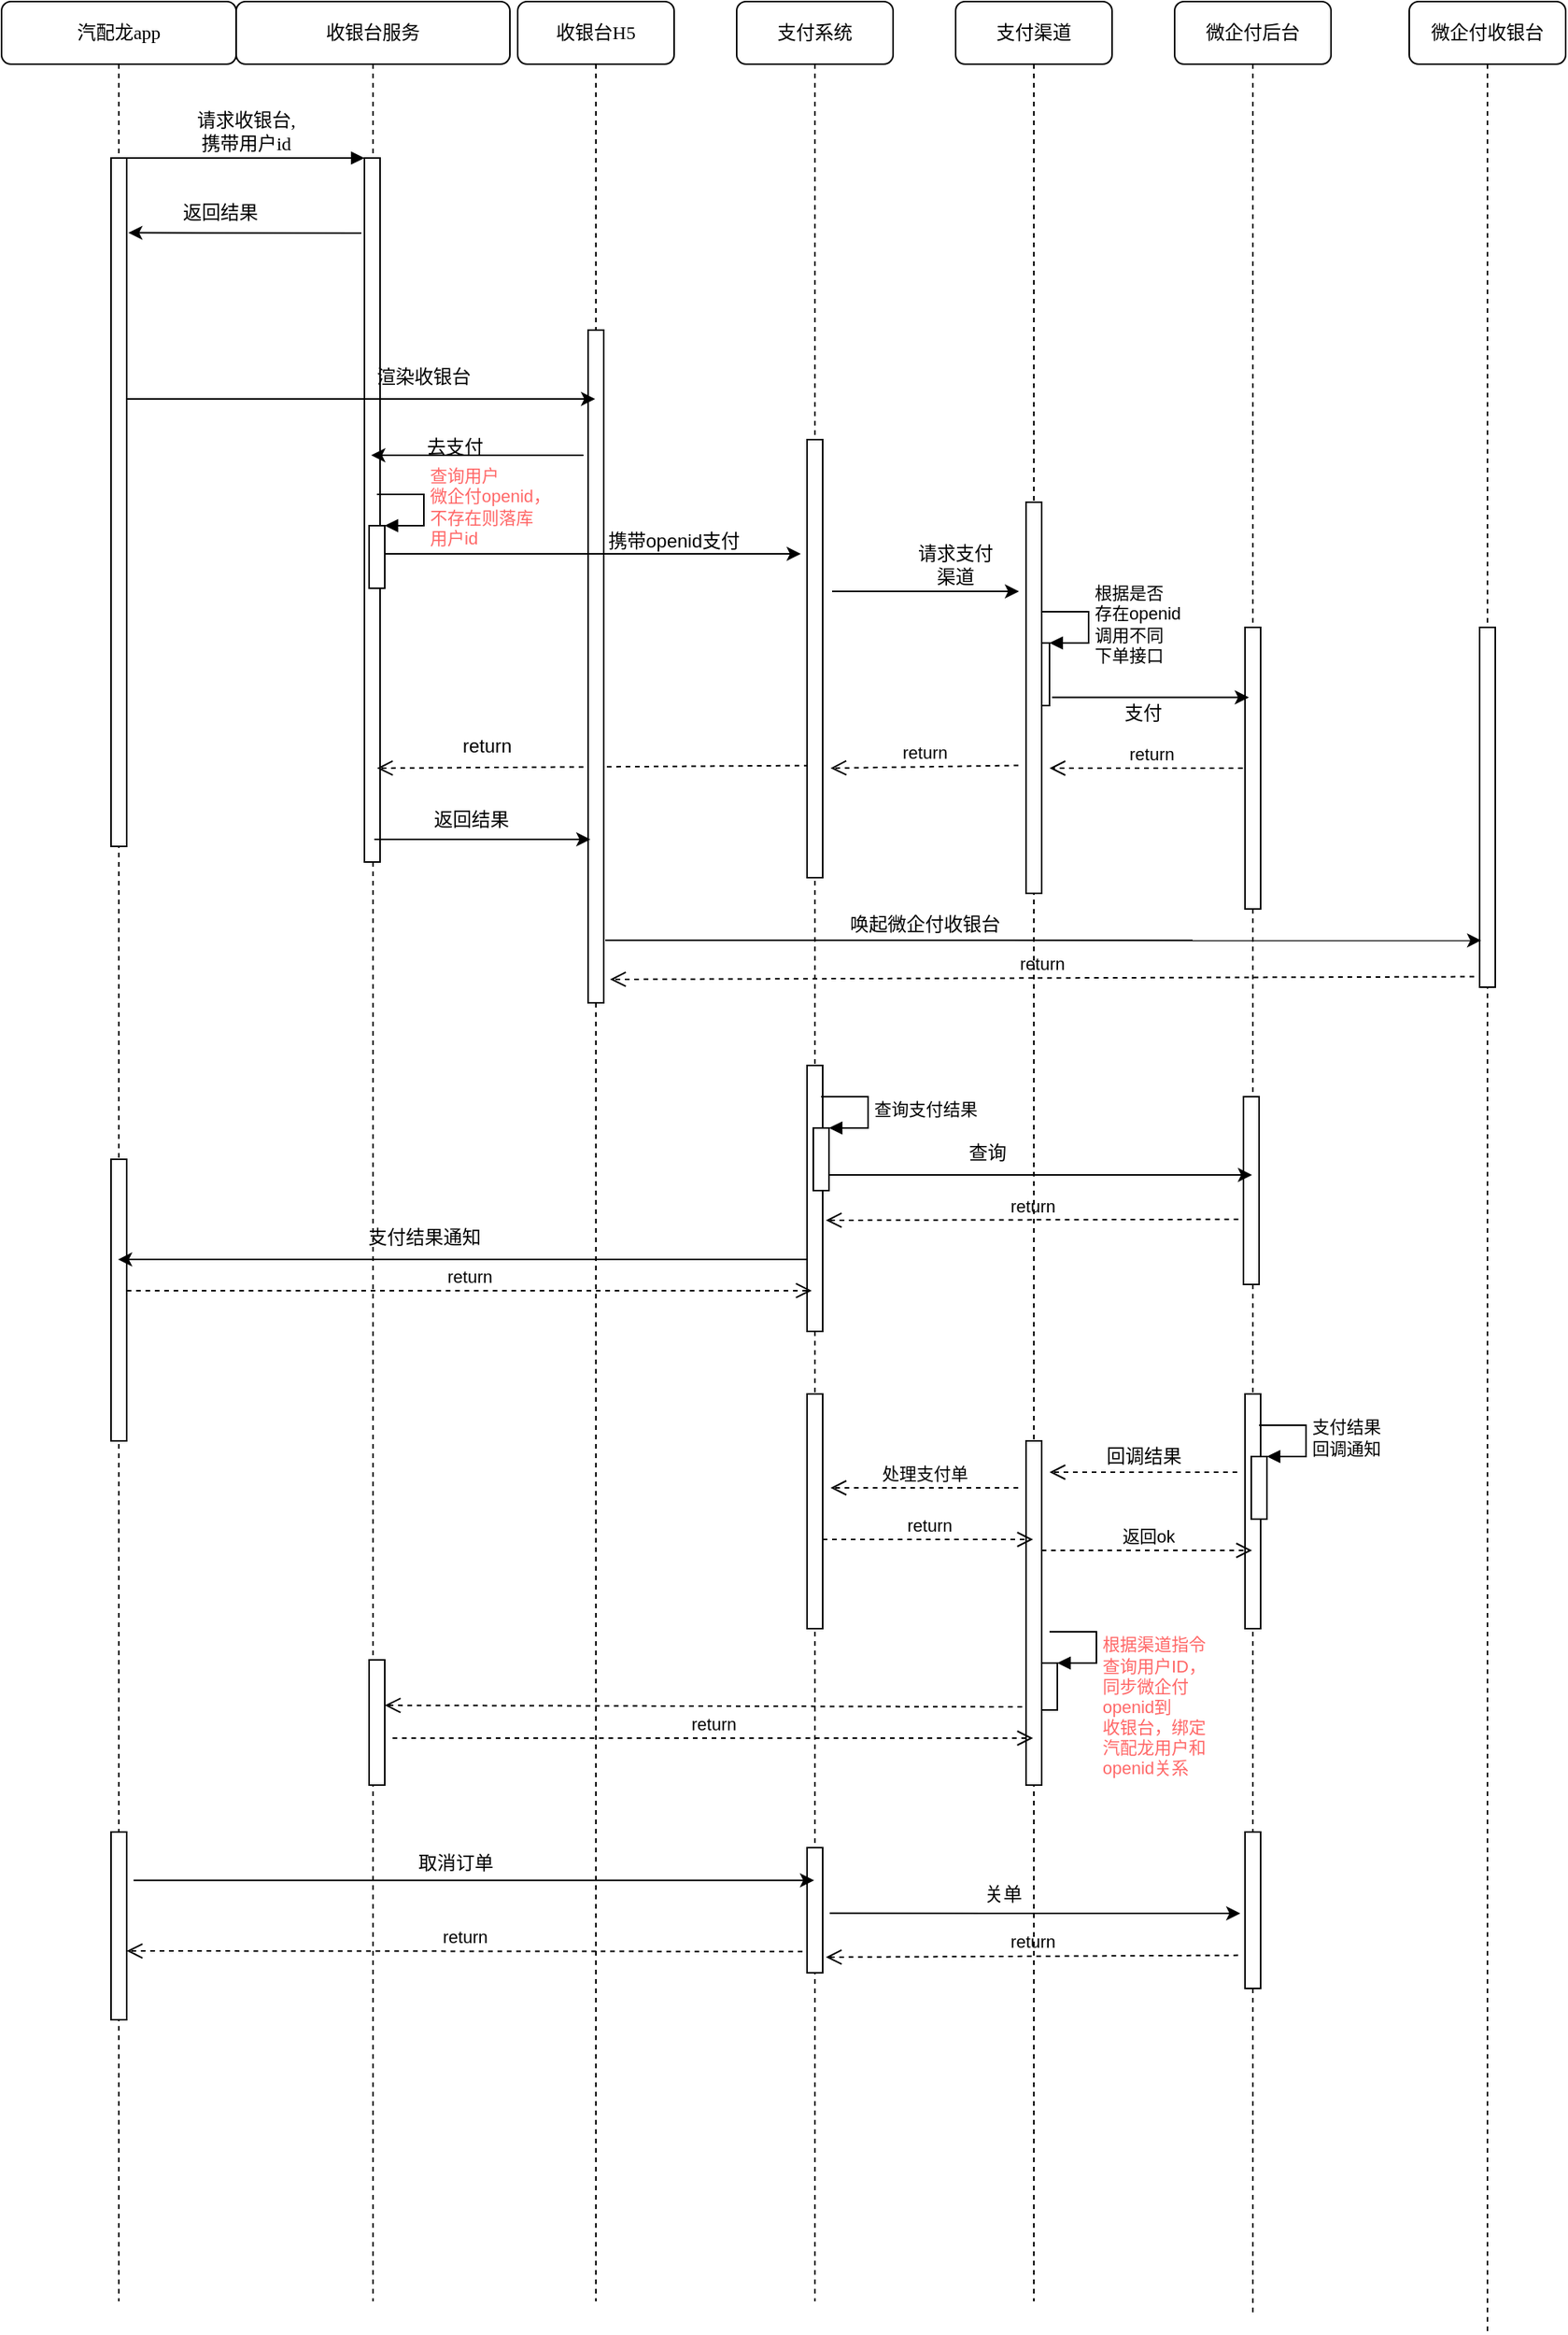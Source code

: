 <mxfile version="17.4.6" type="github">
  <diagram name="Page-1" id="13e1069c-82ec-6db2-03f1-153e76fe0fe0">
    <mxGraphModel dx="1257" dy="652" grid="1" gridSize="10" guides="1" tooltips="1" connect="1" arrows="1" fold="1" page="1" pageScale="1" pageWidth="1100" pageHeight="850" background="none" math="0" shadow="0">
      <root>
        <mxCell id="0" />
        <mxCell id="1" parent="0" />
        <mxCell id="7baba1c4bc27f4b0-2" value="收银台服务" style="shape=umlLifeline;perimeter=lifelinePerimeter;whiteSpace=wrap;html=1;container=1;collapsible=0;recursiveResize=0;outlineConnect=0;rounded=1;shadow=0;comic=0;labelBackgroundColor=none;strokeWidth=1;fontFamily=Verdana;fontSize=12;align=center;" parent="1" vertex="1">
          <mxGeometry x="220" y="80" width="175" height="1470" as="geometry" />
        </mxCell>
        <mxCell id="7baba1c4bc27f4b0-10" value="" style="html=1;points=[];perimeter=orthogonalPerimeter;rounded=0;shadow=0;comic=0;labelBackgroundColor=none;strokeWidth=1;fontFamily=Verdana;fontSize=12;align=center;" parent="7baba1c4bc27f4b0-2" vertex="1">
          <mxGeometry x="82" y="100" width="10" height="450" as="geometry" />
        </mxCell>
        <mxCell id="xyKEQfK3_lfIhWD5vXNs-5" value="渲染收银台" style="text;html=1;strokeColor=none;fillColor=none;align=center;verticalAlign=middle;whiteSpace=wrap;rounded=0;" parent="7baba1c4bc27f4b0-2" vertex="1">
          <mxGeometry x="70" y="225" width="100" height="30" as="geometry" />
        </mxCell>
        <mxCell id="xyKEQfK3_lfIhWD5vXNs-7" value="去支付" style="text;html=1;strokeColor=none;fillColor=none;align=center;verticalAlign=middle;whiteSpace=wrap;rounded=0;" parent="7baba1c4bc27f4b0-2" vertex="1">
          <mxGeometry x="110" y="270" width="60" height="30" as="geometry" />
        </mxCell>
        <mxCell id="xyKEQfK3_lfIhWD5vXNs-12" value="" style="html=1;points=[];perimeter=orthogonalPerimeter;" parent="7baba1c4bc27f4b0-2" vertex="1">
          <mxGeometry x="85" y="335" width="10" height="40" as="geometry" />
        </mxCell>
        <mxCell id="xyKEQfK3_lfIhWD5vXNs-13" value="&lt;font color=&quot;#ff6666&quot;&gt;查询用户&lt;br&gt;微企付openid，&lt;br&gt;不存在则落库&lt;br&gt;用户id&lt;/font&gt;" style="edgeStyle=orthogonalEdgeStyle;html=1;align=left;spacingLeft=2;endArrow=block;rounded=0;entryX=1;entryY=0;" parent="7baba1c4bc27f4b0-2" target="xyKEQfK3_lfIhWD5vXNs-12" edge="1">
          <mxGeometry relative="1" as="geometry">
            <mxPoint x="90" y="315" as="sourcePoint" />
            <Array as="points">
              <mxPoint x="120" y="315" />
            </Array>
          </mxGeometry>
        </mxCell>
        <mxCell id="xyKEQfK3_lfIhWD5vXNs-24" value="" style="html=1;verticalAlign=bottom;endArrow=open;dashed=1;endSize=8;rounded=0;exitX=0.1;exitY=0.744;exitDx=0;exitDy=0;exitPerimeter=0;" parent="7baba1c4bc27f4b0-2" source="7baba1c4bc27f4b0-16" edge="1">
          <mxGeometry relative="1" as="geometry">
            <mxPoint x="170" y="490" as="sourcePoint" />
            <mxPoint x="90" y="490" as="targetPoint" />
          </mxGeometry>
        </mxCell>
        <mxCell id="IwaLHwL77LZaqG5Fma9a-1" value="" style="html=1;points=[];perimeter=orthogonalPerimeter;fontColor=#FF6666;" vertex="1" parent="7baba1c4bc27f4b0-2">
          <mxGeometry x="85" y="1060" width="10" height="80" as="geometry" />
        </mxCell>
        <mxCell id="7baba1c4bc27f4b0-3" value="收银台H5" style="shape=umlLifeline;perimeter=lifelinePerimeter;whiteSpace=wrap;html=1;container=1;collapsible=0;recursiveResize=0;outlineConnect=0;rounded=1;shadow=0;comic=0;labelBackgroundColor=none;strokeWidth=1;fontFamily=Verdana;fontSize=12;align=center;" parent="1" vertex="1">
          <mxGeometry x="400" y="80" width="100" height="1470" as="geometry" />
        </mxCell>
        <mxCell id="7baba1c4bc27f4b0-13" value="" style="html=1;points=[];perimeter=orthogonalPerimeter;rounded=0;shadow=0;comic=0;labelBackgroundColor=none;strokeWidth=1;fontFamily=Verdana;fontSize=12;align=center;" parent="7baba1c4bc27f4b0-3" vertex="1">
          <mxGeometry x="45" y="210" width="10" height="430" as="geometry" />
        </mxCell>
        <mxCell id="xyKEQfK3_lfIhWD5vXNs-34" value="&lt;font color=&quot;#000000&quot;&gt;return&lt;/font&gt;" style="html=1;verticalAlign=bottom;endArrow=open;dashed=1;endSize=8;rounded=0;fontColor=#FF6666;exitX=-0.247;exitY=0.949;exitDx=0;exitDy=0;exitPerimeter=0;" parent="7baba1c4bc27f4b0-3" edge="1">
          <mxGeometry relative="1" as="geometry">
            <mxPoint x="611.53" y="623.27" as="sourcePoint" />
            <mxPoint x="59" y="625" as="targetPoint" />
          </mxGeometry>
        </mxCell>
        <mxCell id="xyKEQfK3_lfIhWD5vXNs-63" value="" style="html=1;verticalAlign=bottom;endArrow=open;dashed=1;endSize=8;rounded=0;fontColor=#FF6666;entryX=1;entryY=0.363;entryDx=0;entryDy=0;entryPerimeter=0;" parent="7baba1c4bc27f4b0-3" edge="1" target="IwaLHwL77LZaqG5Fma9a-1">
          <mxGeometry relative="1" as="geometry">
            <mxPoint x="322.5" y="1090.0" as="sourcePoint" />
            <mxPoint x="53" y="1090" as="targetPoint" />
          </mxGeometry>
        </mxCell>
        <mxCell id="7baba1c4bc27f4b0-4" value="支付系统" style="shape=umlLifeline;perimeter=lifelinePerimeter;whiteSpace=wrap;html=1;container=1;collapsible=0;recursiveResize=0;outlineConnect=0;rounded=1;shadow=0;comic=0;labelBackgroundColor=none;strokeWidth=1;fontFamily=Verdana;fontSize=12;align=center;" parent="1" vertex="1">
          <mxGeometry x="540" y="80" width="100" height="1470" as="geometry" />
        </mxCell>
        <mxCell id="xyKEQfK3_lfIhWD5vXNs-14" value="" style="endArrow=classic;html=1;rounded=0;" parent="7baba1c4bc27f4b0-4" edge="1">
          <mxGeometry width="50" height="50" relative="1" as="geometry">
            <mxPoint x="61" y="377" as="sourcePoint" />
            <mxPoint x="180.5" y="377" as="targetPoint" />
          </mxGeometry>
        </mxCell>
        <mxCell id="xyKEQfK3_lfIhWD5vXNs-23" value="return" style="html=1;verticalAlign=bottom;endArrow=open;dashed=1;endSize=8;rounded=0;exitX=-0.488;exitY=0.673;exitDx=0;exitDy=0;exitPerimeter=0;" parent="7baba1c4bc27f4b0-4" source="7baba1c4bc27f4b0-19" edge="1">
          <mxGeometry relative="1" as="geometry">
            <mxPoint x="140" y="490" as="sourcePoint" />
            <mxPoint x="60" y="490" as="targetPoint" />
          </mxGeometry>
        </mxCell>
        <mxCell id="xyKEQfK3_lfIhWD5vXNs-37" value="" style="html=1;points=[];perimeter=orthogonalPerimeter;fontColor=#000000;" parent="7baba1c4bc27f4b0-4" vertex="1">
          <mxGeometry x="45" y="680" width="10" height="170" as="geometry" />
        </mxCell>
        <mxCell id="xyKEQfK3_lfIhWD5vXNs-38" value="" style="html=1;points=[];perimeter=orthogonalPerimeter;fontColor=#000000;" parent="7baba1c4bc27f4b0-4" vertex="1">
          <mxGeometry x="49" y="720" width="10" height="40" as="geometry" />
        </mxCell>
        <mxCell id="xyKEQfK3_lfIhWD5vXNs-39" value="查询支付结果" style="edgeStyle=orthogonalEdgeStyle;html=1;align=left;spacingLeft=2;endArrow=block;rounded=0;entryX=1;entryY=0;fontColor=#000000;" parent="7baba1c4bc27f4b0-4" target="xyKEQfK3_lfIhWD5vXNs-38" edge="1">
          <mxGeometry relative="1" as="geometry">
            <mxPoint x="54" y="700" as="sourcePoint" />
            <Array as="points">
              <mxPoint x="84" y="700" />
            </Array>
          </mxGeometry>
        </mxCell>
        <mxCell id="xyKEQfK3_lfIhWD5vXNs-43" value="return" style="html=1;verticalAlign=bottom;endArrow=open;dashed=1;endSize=8;rounded=0;fontColor=#000000;exitX=-0.324;exitY=0.653;exitDx=0;exitDy=0;exitPerimeter=0;" parent="7baba1c4bc27f4b0-4" source="xyKEQfK3_lfIhWD5vXNs-40" edge="1">
          <mxGeometry relative="1" as="geometry">
            <mxPoint x="137" y="779" as="sourcePoint" />
            <mxPoint x="57" y="779" as="targetPoint" />
          </mxGeometry>
        </mxCell>
        <mxCell id="xyKEQfK3_lfIhWD5vXNs-53" value="" style="html=1;points=[];perimeter=orthogonalPerimeter;fontColor=#000000;" parent="7baba1c4bc27f4b0-4" vertex="1">
          <mxGeometry x="45" y="890" width="10" height="150" as="geometry" />
        </mxCell>
        <mxCell id="xyKEQfK3_lfIhWD5vXNs-54" value="" style="html=1;verticalAlign=bottom;endArrow=open;dashed=1;endSize=8;rounded=0;fontColor=#000000;" parent="7baba1c4bc27f4b0-4" edge="1">
          <mxGeometry relative="1" as="geometry">
            <mxPoint x="320" y="940" as="sourcePoint" />
            <mxPoint x="200" y="940" as="targetPoint" />
          </mxGeometry>
        </mxCell>
        <mxCell id="xyKEQfK3_lfIhWD5vXNs-57" value="处理支付单" style="html=1;verticalAlign=bottom;endArrow=open;dashed=1;endSize=8;rounded=0;fontColor=#000000;" parent="7baba1c4bc27f4b0-4" edge="1">
          <mxGeometry relative="1" as="geometry">
            <mxPoint x="180" y="950" as="sourcePoint" />
            <mxPoint x="60" y="950" as="targetPoint" />
          </mxGeometry>
        </mxCell>
        <mxCell id="xyKEQfK3_lfIhWD5vXNs-68" value="" style="html=1;points=[];perimeter=orthogonalPerimeter;fontColor=#000000;" parent="7baba1c4bc27f4b0-4" vertex="1">
          <mxGeometry x="45" y="1180" width="10" height="80" as="geometry" />
        </mxCell>
        <mxCell id="xyKEQfK3_lfIhWD5vXNs-73" value="return" style="html=1;verticalAlign=bottom;endArrow=open;dashed=1;endSize=8;rounded=0;fontColor=#000000;exitX=-0.138;exitY=0.688;exitDx=0;exitDy=0;exitPerimeter=0;" parent="7baba1c4bc27f4b0-4" edge="1">
          <mxGeometry relative="1" as="geometry">
            <mxPoint x="320.62" y="1248.8" as="sourcePoint" />
            <mxPoint x="57" y="1250" as="targetPoint" />
          </mxGeometry>
        </mxCell>
        <mxCell id="7baba1c4bc27f4b0-5" value="支付渠道" style="shape=umlLifeline;perimeter=lifelinePerimeter;whiteSpace=wrap;html=1;container=1;collapsible=0;recursiveResize=0;outlineConnect=0;rounded=1;shadow=0;comic=0;labelBackgroundColor=none;strokeWidth=1;fontFamily=Verdana;fontSize=12;align=center;" parent="1" vertex="1">
          <mxGeometry x="680" y="80" width="100" height="1470" as="geometry" />
        </mxCell>
        <mxCell id="xyKEQfK3_lfIhWD5vXNs-15" value="" style="html=1;points=[];perimeter=orthogonalPerimeter;" parent="7baba1c4bc27f4b0-5" vertex="1">
          <mxGeometry x="50" y="410" width="10" height="40" as="geometry" />
        </mxCell>
        <mxCell id="xyKEQfK3_lfIhWD5vXNs-16" value="根据是否&lt;br&gt;存在openid&lt;br&gt;调用不同&lt;br&gt;下单接口&lt;br&gt;" style="edgeStyle=orthogonalEdgeStyle;html=1;align=left;spacingLeft=2;endArrow=block;rounded=0;entryX=1;entryY=0;" parent="7baba1c4bc27f4b0-5" target="xyKEQfK3_lfIhWD5vXNs-15" edge="1">
          <mxGeometry relative="1" as="geometry">
            <mxPoint x="55" y="390" as="sourcePoint" />
            <Array as="points">
              <mxPoint x="85" y="390" />
            </Array>
          </mxGeometry>
        </mxCell>
        <mxCell id="xyKEQfK3_lfIhWD5vXNs-22" value="return" style="html=1;verticalAlign=bottom;endArrow=open;dashed=1;endSize=8;rounded=0;" parent="7baba1c4bc27f4b0-5" source="7baba1c4bc27f4b0-6" edge="1">
          <mxGeometry relative="1" as="geometry">
            <mxPoint x="140" y="490" as="sourcePoint" />
            <mxPoint x="60" y="490" as="targetPoint" />
          </mxGeometry>
        </mxCell>
        <mxCell id="xyKEQfK3_lfIhWD5vXNs-55" value="" style="html=1;points=[];perimeter=orthogonalPerimeter;fontColor=#000000;" parent="7baba1c4bc27f4b0-5" vertex="1">
          <mxGeometry x="45" y="920" width="10" height="220" as="geometry" />
        </mxCell>
        <mxCell id="xyKEQfK3_lfIhWD5vXNs-60" value="" style="html=1;points=[];perimeter=orthogonalPerimeter;fontColor=#000000;" parent="7baba1c4bc27f4b0-5" vertex="1">
          <mxGeometry x="55" y="1062" width="10" height="30" as="geometry" />
        </mxCell>
        <mxCell id="xyKEQfK3_lfIhWD5vXNs-61" value="&lt;font color=&quot;#ff6666&quot;&gt;根据渠道指令&lt;br&gt;查询用户ID，&lt;br&gt;同步微企付&lt;br&gt;openid到&lt;br&gt;收银台，绑定&lt;br&gt;汽配龙用户和&lt;br&gt;openid关系&lt;/font&gt;" style="edgeStyle=orthogonalEdgeStyle;html=1;align=left;spacingLeft=2;endArrow=block;rounded=0;entryX=1;entryY=0;fontColor=#000000;" parent="7baba1c4bc27f4b0-5" edge="1">
          <mxGeometry x="0.333" y="28" relative="1" as="geometry">
            <mxPoint x="60" y="1042" as="sourcePoint" />
            <Array as="points">
              <mxPoint x="90" y="1042" />
            </Array>
            <mxPoint x="65" y="1062" as="targetPoint" />
            <mxPoint as="offset" />
          </mxGeometry>
        </mxCell>
        <mxCell id="7baba1c4bc27f4b0-6" value="微企付后台" style="shape=umlLifeline;perimeter=lifelinePerimeter;whiteSpace=wrap;html=1;container=1;collapsible=0;recursiveResize=0;outlineConnect=0;rounded=1;shadow=0;comic=0;labelBackgroundColor=none;strokeWidth=1;fontFamily=Verdana;fontSize=12;align=center;" parent="1" vertex="1">
          <mxGeometry x="820" y="80" width="100" height="1480" as="geometry" />
        </mxCell>
        <mxCell id="xyKEQfK3_lfIhWD5vXNs-17" value="" style="html=1;points=[];perimeter=orthogonalPerimeter;" parent="7baba1c4bc27f4b0-6" vertex="1">
          <mxGeometry x="45" y="400" width="10" height="180" as="geometry" />
        </mxCell>
        <mxCell id="xyKEQfK3_lfIhWD5vXNs-40" value="" style="html=1;points=[];perimeter=orthogonalPerimeter;fontColor=#000000;" parent="7baba1c4bc27f4b0-6" vertex="1">
          <mxGeometry x="44" y="700" width="10" height="120" as="geometry" />
        </mxCell>
        <mxCell id="xyKEQfK3_lfIhWD5vXNs-48" value="" style="html=1;points=[];perimeter=orthogonalPerimeter;fontColor=#000000;" parent="7baba1c4bc27f4b0-6" vertex="1">
          <mxGeometry x="45" y="890" width="10" height="150" as="geometry" />
        </mxCell>
        <mxCell id="xyKEQfK3_lfIhWD5vXNs-51" value="" style="html=1;points=[];perimeter=orthogonalPerimeter;fontColor=#000000;" parent="7baba1c4bc27f4b0-6" vertex="1">
          <mxGeometry x="49" y="930" width="10" height="40" as="geometry" />
        </mxCell>
        <mxCell id="xyKEQfK3_lfIhWD5vXNs-52" value="支付结果&lt;br&gt;回调通知" style="edgeStyle=orthogonalEdgeStyle;html=1;align=left;spacingLeft=2;endArrow=block;rounded=0;entryX=1;entryY=0;fontColor=#000000;" parent="7baba1c4bc27f4b0-6" target="xyKEQfK3_lfIhWD5vXNs-51" edge="1">
          <mxGeometry relative="1" as="geometry">
            <mxPoint x="54" y="910" as="sourcePoint" />
            <Array as="points">
              <mxPoint x="84" y="910" />
            </Array>
          </mxGeometry>
        </mxCell>
        <mxCell id="xyKEQfK3_lfIhWD5vXNs-65" value="" style="html=1;points=[];perimeter=orthogonalPerimeter;fontColor=#000000;" parent="7baba1c4bc27f4b0-6" vertex="1">
          <mxGeometry x="45" y="1170" width="10" height="100" as="geometry" />
        </mxCell>
        <mxCell id="7baba1c4bc27f4b0-8" value="汽配龙app" style="shape=umlLifeline;perimeter=lifelinePerimeter;whiteSpace=wrap;html=1;container=1;collapsible=0;recursiveResize=0;outlineConnect=0;rounded=1;shadow=0;comic=0;labelBackgroundColor=none;strokeWidth=1;fontFamily=Verdana;fontSize=12;align=center;" parent="1" vertex="1">
          <mxGeometry x="70" y="80" width="150" height="1470" as="geometry" />
        </mxCell>
        <mxCell id="7baba1c4bc27f4b0-9" value="" style="html=1;points=[];perimeter=orthogonalPerimeter;rounded=0;shadow=0;comic=0;labelBackgroundColor=none;strokeWidth=1;fontFamily=Verdana;fontSize=12;align=center;" parent="7baba1c4bc27f4b0-8" vertex="1">
          <mxGeometry x="70" y="100" width="10" height="440" as="geometry" />
        </mxCell>
        <mxCell id="xyKEQfK3_lfIhWD5vXNs-3" value="返回结果" style="text;html=1;strokeColor=none;fillColor=none;align=center;verticalAlign=middle;whiteSpace=wrap;rounded=0;" parent="7baba1c4bc27f4b0-8" vertex="1">
          <mxGeometry x="110" y="120" width="60" height="30" as="geometry" />
        </mxCell>
        <mxCell id="xyKEQfK3_lfIhWD5vXNs-44" value="" style="html=1;points=[];perimeter=orthogonalPerimeter;fontColor=#000000;" parent="7baba1c4bc27f4b0-8" vertex="1">
          <mxGeometry x="70" y="740" width="10" height="180" as="geometry" />
        </mxCell>
        <mxCell id="xyKEQfK3_lfIhWD5vXNs-67" value="" style="html=1;points=[];perimeter=orthogonalPerimeter;fontColor=#000000;" parent="7baba1c4bc27f4b0-8" vertex="1">
          <mxGeometry x="70" y="1170" width="10" height="120" as="geometry" />
        </mxCell>
        <mxCell id="xyKEQfK3_lfIhWD5vXNs-74" value="return" style="html=1;verticalAlign=bottom;endArrow=open;dashed=1;endSize=8;rounded=0;fontColor=#000000;exitX=-0.292;exitY=0.755;exitDx=0;exitDy=0;exitPerimeter=0;" parent="7baba1c4bc27f4b0-8" edge="1">
          <mxGeometry relative="1" as="geometry">
            <mxPoint x="512.08" y="1246.4" as="sourcePoint" />
            <mxPoint x="80" y="1246" as="targetPoint" />
          </mxGeometry>
        </mxCell>
        <mxCell id="7baba1c4bc27f4b0-16" value="" style="html=1;points=[];perimeter=orthogonalPerimeter;rounded=0;shadow=0;comic=0;labelBackgroundColor=none;strokeWidth=1;fontFamily=Verdana;fontSize=12;align=center;" parent="1" vertex="1">
          <mxGeometry x="585" y="360" width="10" height="280" as="geometry" />
        </mxCell>
        <mxCell id="7baba1c4bc27f4b0-19" value="" style="html=1;points=[];perimeter=orthogonalPerimeter;rounded=0;shadow=0;comic=0;labelBackgroundColor=none;strokeWidth=1;fontFamily=Verdana;fontSize=12;align=center;" parent="1" vertex="1">
          <mxGeometry x="725" y="400" width="10" height="250" as="geometry" />
        </mxCell>
        <mxCell id="7baba1c4bc27f4b0-11" value="请求收银台,&lt;br&gt;携带用户id" style="html=1;verticalAlign=bottom;endArrow=block;entryX=0;entryY=0;labelBackgroundColor=none;fontFamily=Verdana;fontSize=12;edgeStyle=elbowEdgeStyle;elbow=vertical;" parent="1" source="7baba1c4bc27f4b0-9" target="7baba1c4bc27f4b0-10" edge="1">
          <mxGeometry relative="1" as="geometry">
            <mxPoint x="220" y="190" as="sourcePoint" />
          </mxGeometry>
        </mxCell>
        <mxCell id="xyKEQfK3_lfIhWD5vXNs-1" value="" style="endArrow=classic;html=1;rounded=0;entryX=1;entryY=0.07;entryDx=0;entryDy=0;entryPerimeter=0;" parent="1" edge="1">
          <mxGeometry width="50" height="50" relative="1" as="geometry">
            <mxPoint x="300" y="228" as="sourcePoint" />
            <mxPoint x="151" y="227.8" as="targetPoint" />
          </mxGeometry>
        </mxCell>
        <mxCell id="xyKEQfK3_lfIhWD5vXNs-4" value="" style="endArrow=classic;html=1;rounded=0;" parent="1" edge="1">
          <mxGeometry width="50" height="50" relative="1" as="geometry">
            <mxPoint x="150" y="334" as="sourcePoint" />
            <mxPoint x="449.5" y="334" as="targetPoint" />
          </mxGeometry>
        </mxCell>
        <mxCell id="xyKEQfK3_lfIhWD5vXNs-6" value="" style="endArrow=classic;html=1;rounded=0;" parent="1" edge="1">
          <mxGeometry width="50" height="50" relative="1" as="geometry">
            <mxPoint x="442" y="370" as="sourcePoint" />
            <mxPoint x="306.324" y="370" as="targetPoint" />
          </mxGeometry>
        </mxCell>
        <mxCell id="xyKEQfK3_lfIhWD5vXNs-9" value="" style="endArrow=classic;html=1;rounded=0;" parent="1" edge="1">
          <mxGeometry width="50" height="50" relative="1" as="geometry">
            <mxPoint x="315" y="433" as="sourcePoint" />
            <mxPoint x="581" y="433" as="targetPoint" />
          </mxGeometry>
        </mxCell>
        <mxCell id="xyKEQfK3_lfIhWD5vXNs-11" value="携带openid支付" style="text;html=1;strokeColor=none;fillColor=none;align=center;verticalAlign=middle;whiteSpace=wrap;rounded=0;" parent="1" vertex="1">
          <mxGeometry x="450" y="410" width="100" height="30" as="geometry" />
        </mxCell>
        <mxCell id="xyKEQfK3_lfIhWD5vXNs-18" value="" style="endArrow=classic;html=1;rounded=0;exitX=1.365;exitY=0.694;exitDx=0;exitDy=0;exitPerimeter=0;" parent="1" edge="1">
          <mxGeometry width="50" height="50" relative="1" as="geometry">
            <mxPoint x="741.65" y="524.76" as="sourcePoint" />
            <mxPoint x="867.5" y="524.76" as="targetPoint" />
          </mxGeometry>
        </mxCell>
        <mxCell id="xyKEQfK3_lfIhWD5vXNs-19" value="支付" style="text;html=1;strokeColor=none;fillColor=none;align=center;verticalAlign=middle;whiteSpace=wrap;rounded=0;" parent="1" vertex="1">
          <mxGeometry x="770" y="520" width="60" height="30" as="geometry" />
        </mxCell>
        <mxCell id="xyKEQfK3_lfIhWD5vXNs-21" value="请求支付渠道" style="text;html=1;strokeColor=none;fillColor=none;align=center;verticalAlign=middle;whiteSpace=wrap;rounded=0;" parent="1" vertex="1">
          <mxGeometry x="650" y="425" width="60" height="30" as="geometry" />
        </mxCell>
        <mxCell id="xyKEQfK3_lfIhWD5vXNs-27" value="return" style="text;html=1;align=center;verticalAlign=middle;resizable=0;points=[];autosize=1;strokeColor=none;fillColor=none;" parent="1" vertex="1">
          <mxGeometry x="355" y="546" width="50" height="20" as="geometry" />
        </mxCell>
        <mxCell id="xyKEQfK3_lfIhWD5vXNs-28" value="" style="endArrow=classic;html=1;rounded=0;entryX=-0.253;entryY=0.93;entryDx=0;entryDy=0;entryPerimeter=0;" parent="1" edge="1">
          <mxGeometry width="50" height="50" relative="1" as="geometry">
            <mxPoint x="308.324" y="615.5" as="sourcePoint" />
            <mxPoint x="446.47" y="615.5" as="targetPoint" />
          </mxGeometry>
        </mxCell>
        <mxCell id="xyKEQfK3_lfIhWD5vXNs-29" value="返回结果" style="text;html=1;align=center;verticalAlign=middle;resizable=0;points=[];autosize=1;strokeColor=none;fillColor=none;" parent="1" vertex="1">
          <mxGeometry x="340" y="593" width="60" height="20" as="geometry" />
        </mxCell>
        <mxCell id="xyKEQfK3_lfIhWD5vXNs-30" value="微企付收银台" style="shape=umlLifeline;perimeter=lifelinePerimeter;whiteSpace=wrap;html=1;container=1;collapsible=0;recursiveResize=0;outlineConnect=0;rounded=1;shadow=0;comic=0;labelBackgroundColor=none;strokeWidth=1;fontFamily=Verdana;fontSize=12;align=center;" parent="1" vertex="1">
          <mxGeometry x="970" y="80" width="100" height="1490" as="geometry" />
        </mxCell>
        <mxCell id="xyKEQfK3_lfIhWD5vXNs-31" value="" style="html=1;points=[];perimeter=orthogonalPerimeter;" parent="xyKEQfK3_lfIhWD5vXNs-30" vertex="1">
          <mxGeometry x="45" y="400" width="10" height="230" as="geometry" />
        </mxCell>
        <mxCell id="xyKEQfK3_lfIhWD5vXNs-32" value="" style="endArrow=classic;html=1;rounded=0;entryX=0.5;entryY=0.87;entryDx=0;entryDy=0;entryPerimeter=0;" parent="1" edge="1">
          <mxGeometry width="50" height="50" relative="1" as="geometry">
            <mxPoint x="456" y="680" as="sourcePoint" />
            <mxPoint x="1016" y="680.1" as="targetPoint" />
          </mxGeometry>
        </mxCell>
        <mxCell id="xyKEQfK3_lfIhWD5vXNs-33" value="唤起微企付收银台" style="text;html=1;align=center;verticalAlign=middle;resizable=0;points=[];autosize=1;strokeColor=none;fillColor=none;" parent="1" vertex="1">
          <mxGeometry x="605" y="660" width="110" height="20" as="geometry" />
        </mxCell>
        <mxCell id="xyKEQfK3_lfIhWD5vXNs-41" value="" style="endArrow=classic;html=1;rounded=0;fontColor=#000000;" parent="1" edge="1">
          <mxGeometry width="50" height="50" relative="1" as="geometry">
            <mxPoint x="599" y="830.0" as="sourcePoint" />
            <mxPoint x="869.5" y="830.0" as="targetPoint" />
          </mxGeometry>
        </mxCell>
        <mxCell id="xyKEQfK3_lfIhWD5vXNs-42" value="查询" style="text;html=1;align=center;verticalAlign=middle;resizable=0;points=[];autosize=1;strokeColor=none;fillColor=none;fontColor=#000000;" parent="1" vertex="1">
          <mxGeometry x="680" y="806" width="40" height="20" as="geometry" />
        </mxCell>
        <mxCell id="xyKEQfK3_lfIhWD5vXNs-45" value="" style="endArrow=classic;html=1;rounded=0;fontColor=#000000;exitX=-0.016;exitY=0.943;exitDx=0;exitDy=0;exitPerimeter=0;" parent="1" edge="1">
          <mxGeometry width="50" height="50" relative="1" as="geometry">
            <mxPoint x="584.84" y="884.02" as="sourcePoint" />
            <mxPoint x="144.447" y="884.02" as="targetPoint" />
          </mxGeometry>
        </mxCell>
        <mxCell id="xyKEQfK3_lfIhWD5vXNs-46" value="支付结果通知" style="text;html=1;align=center;verticalAlign=middle;resizable=0;points=[];autosize=1;strokeColor=none;fillColor=none;fontColor=#000000;" parent="1" vertex="1">
          <mxGeometry x="295" y="860" width="90" height="20" as="geometry" />
        </mxCell>
        <mxCell id="xyKEQfK3_lfIhWD5vXNs-47" value="return" style="html=1;verticalAlign=bottom;endArrow=open;dashed=1;endSize=8;rounded=0;fontColor=#000000;entryX=0.5;entryY=0.933;entryDx=0;entryDy=0;entryPerimeter=0;" parent="1" edge="1">
          <mxGeometry relative="1" as="geometry">
            <mxPoint x="150" y="904" as="sourcePoint" />
            <mxPoint x="588" y="903.95" as="targetPoint" />
          </mxGeometry>
        </mxCell>
        <mxCell id="xyKEQfK3_lfIhWD5vXNs-56" value="回调结果" style="text;html=1;align=center;verticalAlign=middle;resizable=0;points=[];autosize=1;strokeColor=none;fillColor=none;fontColor=#000000;" parent="1" vertex="1">
          <mxGeometry x="770" y="1000" width="60" height="20" as="geometry" />
        </mxCell>
        <mxCell id="xyKEQfK3_lfIhWD5vXNs-58" value="return" style="html=1;verticalAlign=bottom;endArrow=open;dashed=1;endSize=8;rounded=0;fontColor=#000000;" parent="1" edge="1">
          <mxGeometry relative="1" as="geometry">
            <mxPoint x="595" y="1063.0" as="sourcePoint" />
            <mxPoint x="729.5" y="1063.0" as="targetPoint" />
          </mxGeometry>
        </mxCell>
        <mxCell id="xyKEQfK3_lfIhWD5vXNs-59" value="返回ok" style="html=1;verticalAlign=bottom;endArrow=open;dashed=1;endSize=8;rounded=0;fontColor=#000000;" parent="1" edge="1">
          <mxGeometry relative="1" as="geometry">
            <mxPoint x="735" y="1070.0" as="sourcePoint" />
            <mxPoint x="869.5" y="1070.0" as="targetPoint" />
          </mxGeometry>
        </mxCell>
        <mxCell id="xyKEQfK3_lfIhWD5vXNs-64" value="&lt;font color=&quot;#000000&quot;&gt;return&lt;/font&gt;" style="html=1;verticalAlign=bottom;endArrow=open;dashed=1;endSize=8;rounded=0;fontColor=#FF6666;" parent="1" target="7baba1c4bc27f4b0-5" edge="1">
          <mxGeometry relative="1" as="geometry">
            <mxPoint x="320" y="1190" as="sourcePoint" />
            <mxPoint x="500" y="1200" as="targetPoint" />
          </mxGeometry>
        </mxCell>
        <mxCell id="xyKEQfK3_lfIhWD5vXNs-69" value="" style="endArrow=classic;html=1;rounded=0;fontColor=#000000;exitX=1.438;exitY=0.399;exitDx=0;exitDy=0;exitPerimeter=0;" parent="1" edge="1">
          <mxGeometry width="50" height="50" relative="1" as="geometry">
            <mxPoint x="154.38" y="1280.88" as="sourcePoint" />
            <mxPoint x="589.5" y="1280.88" as="targetPoint" />
          </mxGeometry>
        </mxCell>
        <mxCell id="xyKEQfK3_lfIhWD5vXNs-70" value="取消订单" style="text;html=1;align=center;verticalAlign=middle;resizable=0;points=[];autosize=1;strokeColor=none;fillColor=none;fontColor=#000000;" parent="1" vertex="1">
          <mxGeometry x="330" y="1260" width="60" height="20" as="geometry" />
        </mxCell>
        <mxCell id="xyKEQfK3_lfIhWD5vXNs-71" value="" style="endArrow=classic;html=1;rounded=0;fontColor=#000000;exitX=1.246;exitY=0.524;exitDx=0;exitDy=0;exitPerimeter=0;" parent="1" edge="1">
          <mxGeometry width="50" height="50" relative="1" as="geometry">
            <mxPoint x="599.46" y="1301.92" as="sourcePoint" />
            <mxPoint x="862" y="1302" as="targetPoint" />
          </mxGeometry>
        </mxCell>
        <mxCell id="xyKEQfK3_lfIhWD5vXNs-72" value="关单" style="text;html=1;align=center;verticalAlign=middle;resizable=0;points=[];autosize=1;strokeColor=none;fillColor=none;fontColor=#000000;" parent="1" vertex="1">
          <mxGeometry x="690" y="1280" width="40" height="20" as="geometry" />
        </mxCell>
      </root>
    </mxGraphModel>
  </diagram>
</mxfile>
